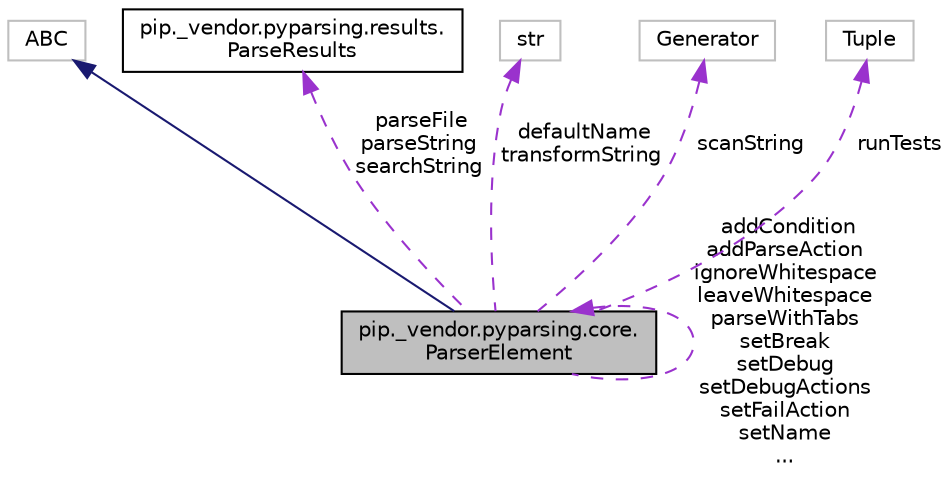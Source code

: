 digraph "pip._vendor.pyparsing.core.ParserElement"
{
 // LATEX_PDF_SIZE
  edge [fontname="Helvetica",fontsize="10",labelfontname="Helvetica",labelfontsize="10"];
  node [fontname="Helvetica",fontsize="10",shape=record];
  Node1 [label="pip._vendor.pyparsing.core.\lParserElement",height=0.2,width=0.4,color="black", fillcolor="grey75", style="filled", fontcolor="black",tooltip=" "];
  Node2 -> Node1 [dir="back",color="midnightblue",fontsize="10",style="solid",fontname="Helvetica"];
  Node2 [label="ABC",height=0.2,width=0.4,color="grey75", fillcolor="white", style="filled",tooltip=" "];
  Node3 -> Node1 [dir="back",color="darkorchid3",fontsize="10",style="dashed",label=" parseFile\nparseString\nsearchString" ,fontname="Helvetica"];
  Node3 [label="pip._vendor.pyparsing.results.\lParseResults",height=0.2,width=0.4,color="black", fillcolor="white", style="filled",URL="$classpip_1_1__vendor_1_1pyparsing_1_1results_1_1ParseResults.html",tooltip=" "];
  Node4 -> Node1 [dir="back",color="darkorchid3",fontsize="10",style="dashed",label=" defaultName\ntransformString" ,fontname="Helvetica"];
  Node4 [label="str",height=0.2,width=0.4,color="grey75", fillcolor="white", style="filled",tooltip=" "];
  Node5 -> Node1 [dir="back",color="darkorchid3",fontsize="10",style="dashed",label=" scanString" ,fontname="Helvetica"];
  Node5 [label="Generator",height=0.2,width=0.4,color="grey75", fillcolor="white", style="filled",tooltip=" "];
  Node6 -> Node1 [dir="back",color="darkorchid3",fontsize="10",style="dashed",label=" runTests" ,fontname="Helvetica"];
  Node6 [label="Tuple",height=0.2,width=0.4,color="grey75", fillcolor="white", style="filled",tooltip=" "];
  Node1 -> Node1 [dir="back",color="darkorchid3",fontsize="10",style="dashed",label=" addCondition\naddParseAction\nignoreWhitespace\nleaveWhitespace\nparseWithTabs\nsetBreak\nsetDebug\nsetDebugActions\nsetFailAction\nsetName\n..." ,fontname="Helvetica"];
}
